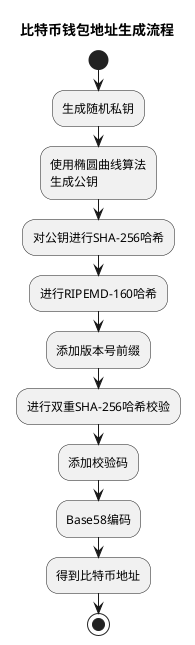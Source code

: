 @startuml wallet
title 比特币钱包地址生成流程

start
:生成随机私钥;
:使用椭圆曲线算法\n生成公钥;
:对公钥进行SHA-256哈希;
:进行RIPEMD-160哈希;
:添加版本号前缀;
:进行双重SHA-256哈希校验;
:添加校验码;
:Base58编码;
:得到比特币地址;
stop

@enduml 